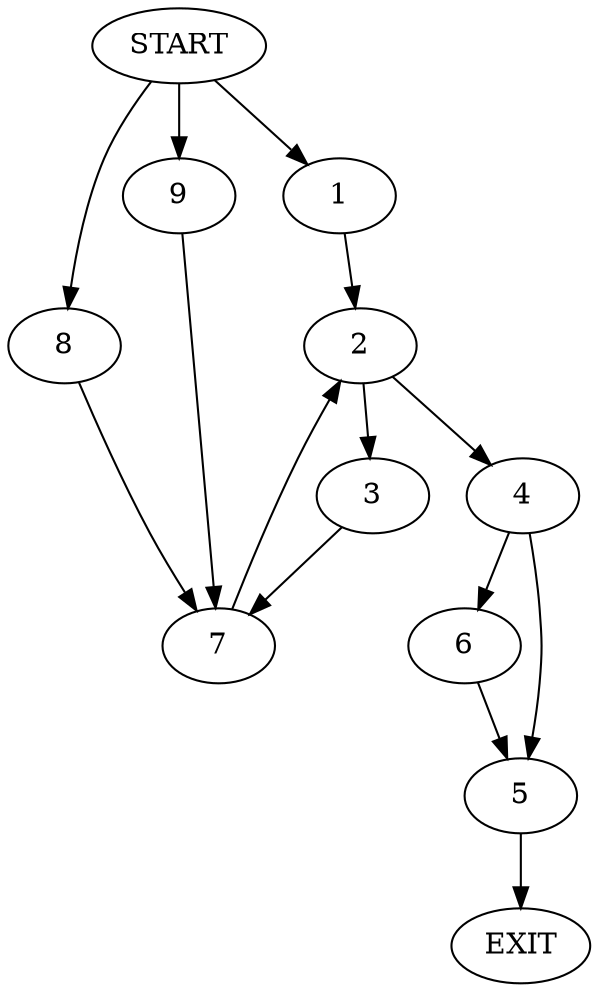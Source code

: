 digraph {
0 [label="START"]
10 [label="EXIT"]
0 -> 1
1 -> 2
2 -> 3
2 -> 4
4 -> 5
4 -> 6
3 -> 7
7 -> 2
0 -> 8
8 -> 7
0 -> 9
9 -> 7
5 -> 10
6 -> 5
}
